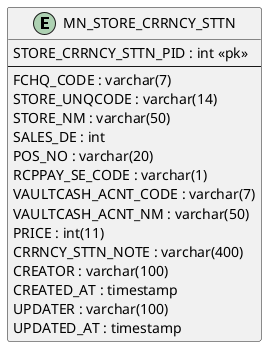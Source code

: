 @startuml 매장_금전_현황

left to right direction

entity "MN_STORE_CRRNCY_STTN" as mnStoreCrrncySttn {
  STORE_CRRNCY_STTN_PID : int <<pk>>
  --
  FCHQ_CODE : varchar(7)
  STORE_UNQCODE : varchar(14)
  STORE_NM : varchar(50)
  SALES_DE : int
  POS_NO : varchar(20)
  RCPPAY_SE_CODE : varchar(1)
  VAULTCASH_ACNT_CODE : varchar(7)
  VAULTCASH_ACNT_NM : varchar(50)
  PRICE : int(11)
  CRRNCY_STTN_NOTE : varchar(400)
  CREATOR : varchar(100)
  CREATED_AT : timestamp
  UPDATER : varchar(100)
  UPDATED_AT : timestamp
}
@enduml